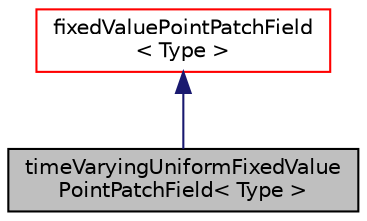 digraph "timeVaryingUniformFixedValuePointPatchField&lt; Type &gt;"
{
  bgcolor="transparent";
  edge [fontname="Helvetica",fontsize="10",labelfontname="Helvetica",labelfontsize="10"];
  node [fontname="Helvetica",fontsize="10",shape=record];
  Node11 [label="timeVaryingUniformFixedValue\lPointPatchField\< Type \>",height=0.2,width=0.4,color="black", fillcolor="grey75", style="filled", fontcolor="black"];
  Node12 -> Node11 [dir="back",color="midnightblue",fontsize="10",style="solid",fontname="Helvetica"];
  Node12 [label="fixedValuePointPatchField\l\< Type \>",height=0.2,width=0.4,color="red",URL="$a27677.html",tooltip="A FixedValue boundary condition for pointField. "];
}
